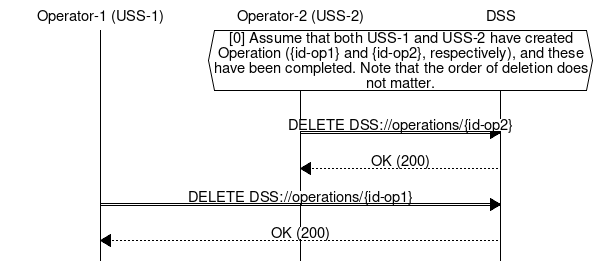# Copyright Amazon.com Inc. or its affiliates.
msc {
    a [label="Operator-1 (USS-1)"],b [label="Operator-2 (USS-2)"],d [label="DSS"];

    b abox d [label="[0] Assume that both USS-1 and USS-2 have created Operation ({id-op1} and {id-op2}, respectively), and these have been completed. Note that the order of deletion does not matter."];

    |||;
    b:>d [label="DELETE DSS://operations/{id-op2}"];
    b<<d [label="OK (200)"];

    a:>d [label="DELETE DSS://operations/{id-op1}"];
    a<<d [label="OK (200)"];
}
